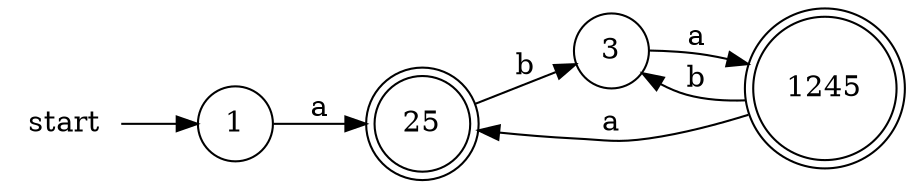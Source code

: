 digraph G {
    rankdir=LR;
start [shape = none]
  node [shape = doublecircle]; 25, 1245;
  
  node [shape = circle];
  start -> 1
  1 -> 25 [label = "a"]
  25 -> 3 [label = "b"]
  3 -> 1245 [label ="a"]
  1245 -> 3 [label = "b"]
  1245 -> 25 [label = "a"]
  }
